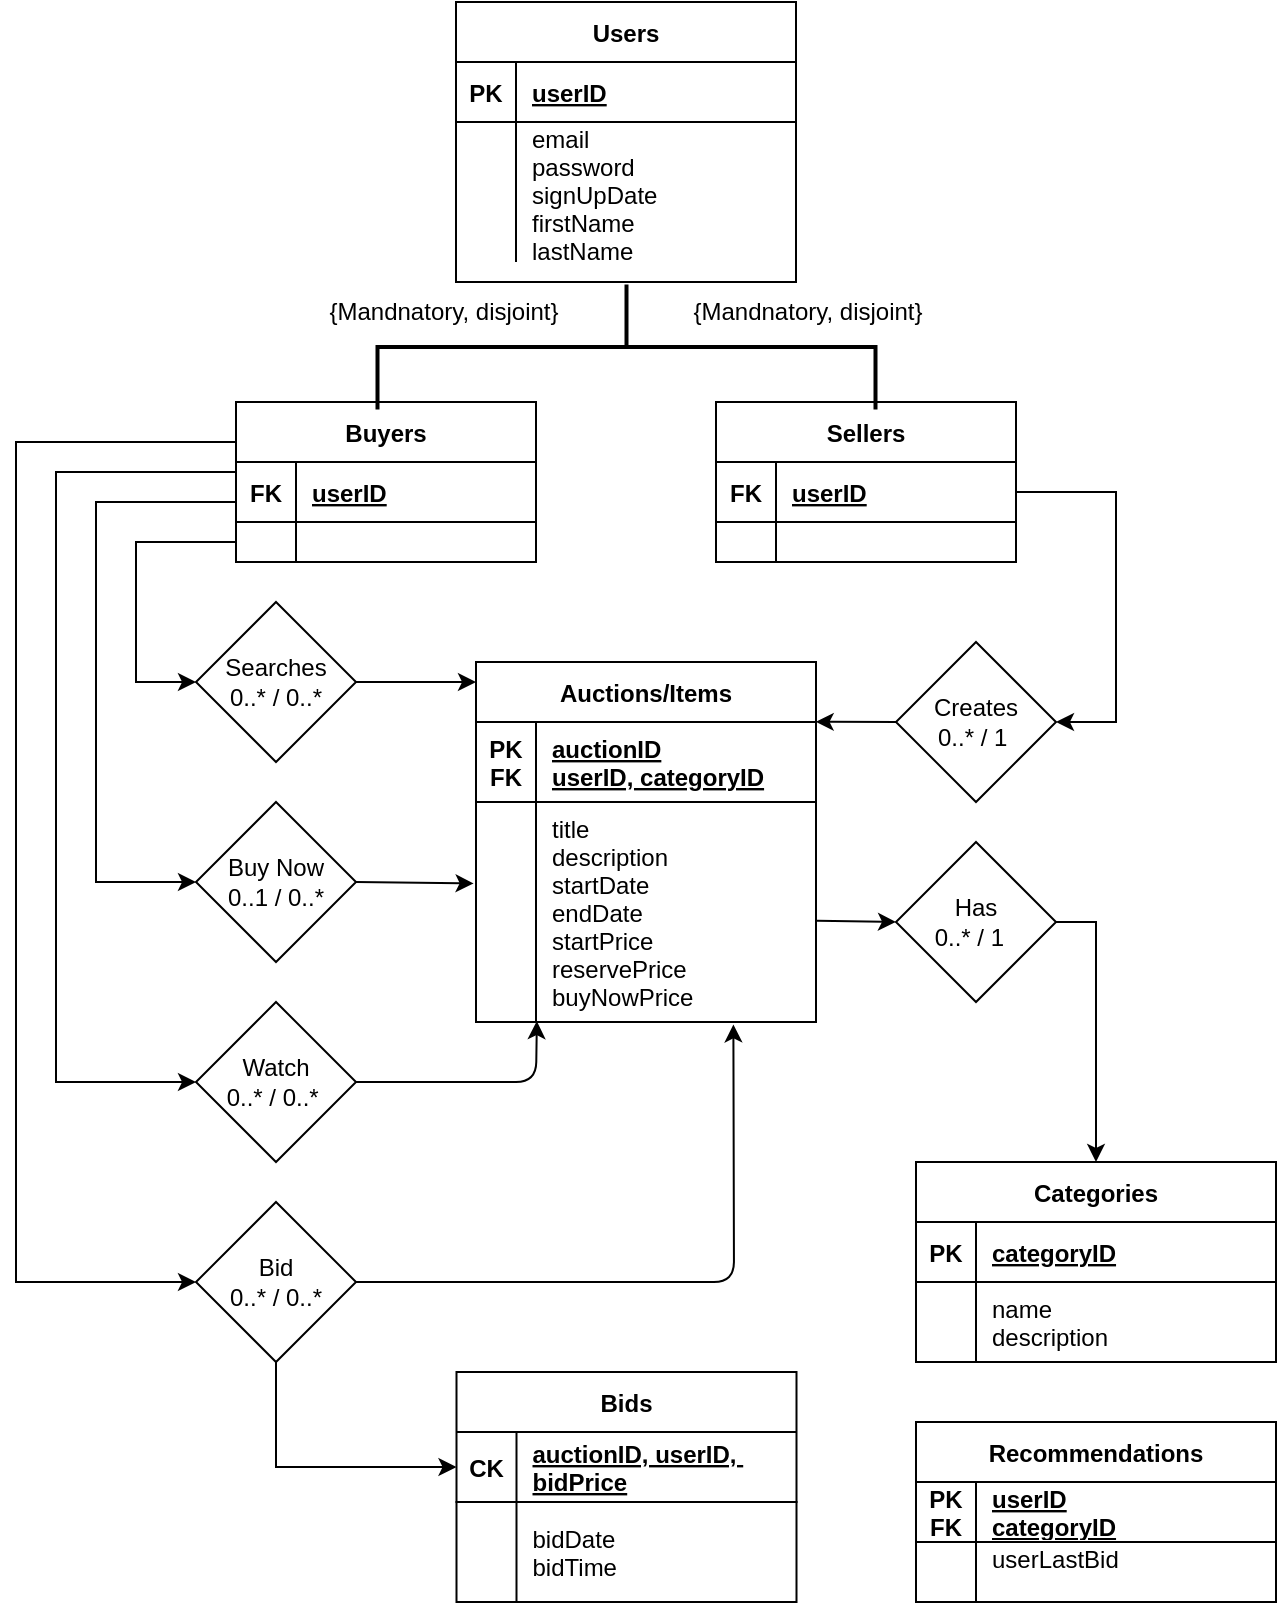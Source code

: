 <mxfile version="13.8.8" type="github">
  <diagram id="R2lEEEUBdFMjLlhIrx00" name="Page-1">
    <mxGraphModel dx="1458" dy="696" grid="1" gridSize="10" guides="1" tooltips="1" connect="1" arrows="1" fold="1" page="1" pageScale="1" pageWidth="850" pageHeight="1100" math="0" shadow="0" extFonts="Permanent Marker^https://fonts.googleapis.com/css?family=Permanent+Marker">
      <root>
        <mxCell id="0" />
        <mxCell id="1" parent="0" />
        <mxCell id="ns8veMdd_7WvEedU-JZv-5" style="edgeStyle=orthogonalEdgeStyle;rounded=0;orthogonalLoop=1;jettySize=auto;html=1;exitX=0;exitY=0.25;exitDx=0;exitDy=0;entryX=0;entryY=0.5;entryDx=0;entryDy=0;" parent="1" source="C-vyLk0tnHw3VtMMgP7b-2" target="ns8veMdd_7WvEedU-JZv-6" edge="1">
          <mxGeometry relative="1" as="geometry">
            <mxPoint x="40" y="370" as="targetPoint" />
            <Array as="points">
              <mxPoint x="120" y="230" />
              <mxPoint x="120" y="650" />
            </Array>
          </mxGeometry>
        </mxCell>
        <mxCell id="C-vyLk0tnHw3VtMMgP7b-2" value="Buyers" style="shape=table;startSize=30;container=1;collapsible=1;childLayout=tableLayout;fixedRows=1;rowLines=0;fontStyle=1;align=center;resizeLast=1;" parent="1" vertex="1">
          <mxGeometry x="230" y="210" width="150" height="80" as="geometry" />
        </mxCell>
        <mxCell id="C-vyLk0tnHw3VtMMgP7b-3" value="" style="shape=partialRectangle;collapsible=0;dropTarget=0;pointerEvents=0;fillColor=none;points=[[0,0.5],[1,0.5]];portConstraint=eastwest;top=0;left=0;right=0;bottom=1;" parent="C-vyLk0tnHw3VtMMgP7b-2" vertex="1">
          <mxGeometry y="30" width="150" height="30" as="geometry" />
        </mxCell>
        <mxCell id="C-vyLk0tnHw3VtMMgP7b-4" value="FK" style="shape=partialRectangle;overflow=hidden;connectable=0;fillColor=none;top=0;left=0;bottom=0;right=0;fontStyle=1;" parent="C-vyLk0tnHw3VtMMgP7b-3" vertex="1">
          <mxGeometry width="30" height="30" as="geometry" />
        </mxCell>
        <mxCell id="C-vyLk0tnHw3VtMMgP7b-5" value="userID" style="shape=partialRectangle;overflow=hidden;connectable=0;fillColor=none;top=0;left=0;bottom=0;right=0;align=left;spacingLeft=6;fontStyle=5;" parent="C-vyLk0tnHw3VtMMgP7b-3" vertex="1">
          <mxGeometry x="30" width="120" height="30" as="geometry" />
        </mxCell>
        <mxCell id="C-vyLk0tnHw3VtMMgP7b-6" value="" style="shape=partialRectangle;collapsible=0;dropTarget=0;pointerEvents=0;fillColor=none;points=[[0,0.5],[1,0.5]];portConstraint=eastwest;top=0;left=0;right=0;bottom=0;" parent="C-vyLk0tnHw3VtMMgP7b-2" vertex="1">
          <mxGeometry y="60" width="150" height="20" as="geometry" />
        </mxCell>
        <mxCell id="C-vyLk0tnHw3VtMMgP7b-7" value="" style="shape=partialRectangle;overflow=hidden;connectable=0;fillColor=none;top=0;left=0;bottom=0;right=0;" parent="C-vyLk0tnHw3VtMMgP7b-6" vertex="1">
          <mxGeometry width="30" height="20" as="geometry" />
        </mxCell>
        <mxCell id="C-vyLk0tnHw3VtMMgP7b-8" value="" style="shape=partialRectangle;overflow=hidden;connectable=0;fillColor=none;top=0;left=0;bottom=0;right=0;align=left;spacingLeft=6;" parent="C-vyLk0tnHw3VtMMgP7b-6" vertex="1">
          <mxGeometry x="30" width="120" height="20" as="geometry" />
        </mxCell>
        <mxCell id="6a3gbyVTUJdRKcO8Yb8x-24" value="Sellers" style="shape=table;startSize=30;container=1;collapsible=1;childLayout=tableLayout;fixedRows=1;rowLines=0;fontStyle=1;align=center;resizeLast=1;" parent="1" vertex="1">
          <mxGeometry x="470" y="210" width="150" height="80" as="geometry" />
        </mxCell>
        <mxCell id="6a3gbyVTUJdRKcO8Yb8x-25" value="" style="shape=partialRectangle;collapsible=0;dropTarget=0;pointerEvents=0;fillColor=none;points=[[0,0.5],[1,0.5]];portConstraint=eastwest;top=0;left=0;right=0;bottom=1;" parent="6a3gbyVTUJdRKcO8Yb8x-24" vertex="1">
          <mxGeometry y="30" width="150" height="30" as="geometry" />
        </mxCell>
        <mxCell id="6a3gbyVTUJdRKcO8Yb8x-26" value="FK" style="shape=partialRectangle;overflow=hidden;connectable=0;fillColor=none;top=0;left=0;bottom=0;right=0;fontStyle=1;" parent="6a3gbyVTUJdRKcO8Yb8x-25" vertex="1">
          <mxGeometry width="30" height="30" as="geometry" />
        </mxCell>
        <mxCell id="6a3gbyVTUJdRKcO8Yb8x-27" value="userID" style="shape=partialRectangle;overflow=hidden;connectable=0;fillColor=none;top=0;left=0;bottom=0;right=0;align=left;spacingLeft=6;fontStyle=5;" parent="6a3gbyVTUJdRKcO8Yb8x-25" vertex="1">
          <mxGeometry x="30" width="120" height="30" as="geometry" />
        </mxCell>
        <mxCell id="6a3gbyVTUJdRKcO8Yb8x-28" value="" style="shape=partialRectangle;collapsible=0;dropTarget=0;pointerEvents=0;fillColor=none;points=[[0,0.5],[1,0.5]];portConstraint=eastwest;top=0;left=0;right=0;bottom=0;" parent="6a3gbyVTUJdRKcO8Yb8x-24" vertex="1">
          <mxGeometry y="60" width="150" height="20" as="geometry" />
        </mxCell>
        <mxCell id="6a3gbyVTUJdRKcO8Yb8x-29" value="" style="shape=partialRectangle;overflow=hidden;connectable=0;fillColor=none;top=0;left=0;bottom=0;right=0;" parent="6a3gbyVTUJdRKcO8Yb8x-28" vertex="1">
          <mxGeometry width="30" height="20" as="geometry" />
        </mxCell>
        <mxCell id="6a3gbyVTUJdRKcO8Yb8x-30" value="" style="shape=partialRectangle;overflow=hidden;connectable=0;fillColor=none;top=0;left=0;bottom=0;right=0;align=left;spacingLeft=6;" parent="6a3gbyVTUJdRKcO8Yb8x-28" vertex="1">
          <mxGeometry x="30" width="120" height="20" as="geometry" />
        </mxCell>
        <mxCell id="6a3gbyVTUJdRKcO8Yb8x-32" value="" style="strokeWidth=2;html=1;shape=mxgraph.flowchart.annotation_2;align=left;labelPosition=right;pointerEvents=1;rotation=90;" parent="1" vertex="1">
          <mxGeometry x="394" y="58" width="62.5" height="249" as="geometry" />
        </mxCell>
        <mxCell id="C-vyLk0tnHw3VtMMgP7b-23" value="Users" style="shape=table;startSize=30;container=1;collapsible=1;childLayout=tableLayout;fixedRows=1;rowLines=0;fontStyle=1;align=center;resizeLast=1;" parent="1" vertex="1">
          <mxGeometry x="340" y="10" width="170" height="140" as="geometry">
            <mxRectangle x="340" y="20" width="70" height="30" as="alternateBounds" />
          </mxGeometry>
        </mxCell>
        <mxCell id="C-vyLk0tnHw3VtMMgP7b-24" value="" style="shape=partialRectangle;collapsible=0;dropTarget=0;pointerEvents=0;fillColor=none;points=[[0,0.5],[1,0.5]];portConstraint=eastwest;top=0;left=0;right=0;bottom=1;" parent="C-vyLk0tnHw3VtMMgP7b-23" vertex="1">
          <mxGeometry y="30" width="170" height="30" as="geometry" />
        </mxCell>
        <mxCell id="C-vyLk0tnHw3VtMMgP7b-25" value="PK" style="shape=partialRectangle;overflow=hidden;connectable=0;fillColor=none;top=0;left=0;bottom=0;right=0;fontStyle=1;" parent="C-vyLk0tnHw3VtMMgP7b-24" vertex="1">
          <mxGeometry width="30" height="30" as="geometry" />
        </mxCell>
        <mxCell id="C-vyLk0tnHw3VtMMgP7b-26" value="userID" style="shape=partialRectangle;overflow=hidden;connectable=0;fillColor=none;top=0;left=0;bottom=0;right=0;align=left;spacingLeft=6;fontStyle=5;" parent="C-vyLk0tnHw3VtMMgP7b-24" vertex="1">
          <mxGeometry x="30" width="140" height="30" as="geometry" />
        </mxCell>
        <mxCell id="C-vyLk0tnHw3VtMMgP7b-27" value="" style="shape=partialRectangle;collapsible=0;dropTarget=0;pointerEvents=0;fillColor=none;points=[[0,0.5],[1,0.5]];portConstraint=eastwest;top=0;left=0;right=0;bottom=0;" parent="C-vyLk0tnHw3VtMMgP7b-23" vertex="1">
          <mxGeometry y="60" width="170" height="70" as="geometry" />
        </mxCell>
        <mxCell id="C-vyLk0tnHw3VtMMgP7b-28" value="" style="shape=partialRectangle;overflow=hidden;connectable=0;fillColor=none;top=0;left=0;bottom=0;right=0;" parent="C-vyLk0tnHw3VtMMgP7b-27" vertex="1">
          <mxGeometry width="30" height="70" as="geometry" />
        </mxCell>
        <mxCell id="C-vyLk0tnHw3VtMMgP7b-29" value="email&#xa;password&#xa;signUpDate&#xa;firstName&#xa;lastName" style="shape=partialRectangle;overflow=hidden;connectable=0;fillColor=none;top=0;left=0;bottom=0;right=0;align=left;spacingLeft=6;" parent="C-vyLk0tnHw3VtMMgP7b-27" vertex="1">
          <mxGeometry x="30" width="140" height="70" as="geometry" />
        </mxCell>
        <mxCell id="6a3gbyVTUJdRKcO8Yb8x-34" value="Creates&lt;br&gt;0..* / 1&amp;nbsp;" style="rhombus;whiteSpace=wrap;html=1;" parent="1" vertex="1">
          <mxGeometry x="560" y="330" width="80" height="80" as="geometry" />
        </mxCell>
        <mxCell id="6a3gbyVTUJdRKcO8Yb8x-35" style="edgeStyle=orthogonalEdgeStyle;rounded=0;orthogonalLoop=1;jettySize=auto;html=1;exitX=1;exitY=0.5;exitDx=0;exitDy=0;entryX=1;entryY=0.5;entryDx=0;entryDy=0;" parent="1" source="6a3gbyVTUJdRKcO8Yb8x-25" target="6a3gbyVTUJdRKcO8Yb8x-34" edge="1">
          <mxGeometry relative="1" as="geometry">
            <Array as="points">
              <mxPoint x="670" y="255" />
              <mxPoint x="670" y="370" />
            </Array>
          </mxGeometry>
        </mxCell>
        <mxCell id="6a3gbyVTUJdRKcO8Yb8x-44" value="Searches&lt;br&gt;0..* / 0..*" style="rhombus;whiteSpace=wrap;html=1;" parent="1" vertex="1">
          <mxGeometry x="210" y="310" width="80" height="80" as="geometry" />
        </mxCell>
        <mxCell id="6a3gbyVTUJdRKcO8Yb8x-46" style="edgeStyle=orthogonalEdgeStyle;rounded=0;orthogonalLoop=1;jettySize=auto;html=1;entryX=0;entryY=0.5;entryDx=0;entryDy=0;exitX=0;exitY=0.5;exitDx=0;exitDy=0;" parent="1" source="C-vyLk0tnHw3VtMMgP7b-6" target="6a3gbyVTUJdRKcO8Yb8x-44" edge="1">
          <mxGeometry relative="1" as="geometry">
            <Array as="points">
              <mxPoint x="180" y="280" />
              <mxPoint x="180" y="350" />
            </Array>
            <mxPoint x="250" y="280" as="sourcePoint" />
          </mxGeometry>
        </mxCell>
        <mxCell id="7l2VFBeNlg7v79NtJQ96-1" style="edgeStyle=orthogonalEdgeStyle;rounded=0;orthogonalLoop=1;jettySize=auto;html=1;entryX=0;entryY=0.5;entryDx=0;entryDy=0;exitX=0.5;exitY=1;exitDx=0;exitDy=0;" parent="1" source="ns8veMdd_7WvEedU-JZv-6" target="lxqCX38mrg4tKDXiwQsC-2" edge="1">
          <mxGeometry relative="1" as="geometry">
            <mxPoint x="70" y="800" as="sourcePoint" />
          </mxGeometry>
        </mxCell>
        <mxCell id="wx3--FIx8wRdteSqaftg-1" value="Watch&lt;br&gt;0..* / 0..*&amp;nbsp;" style="rhombus;whiteSpace=wrap;html=1;" parent="1" vertex="1">
          <mxGeometry x="210" y="510" width="80" height="80" as="geometry" />
        </mxCell>
        <mxCell id="wx3--FIx8wRdteSqaftg-5" style="edgeStyle=orthogonalEdgeStyle;rounded=0;orthogonalLoop=1;jettySize=auto;html=1;exitX=0;exitY=0.5;exitDx=0;exitDy=0;entryX=0;entryY=0.5;entryDx=0;entryDy=0;" parent="1" source="C-vyLk0tnHw3VtMMgP7b-3" target="wx3--FIx8wRdteSqaftg-1" edge="1">
          <mxGeometry relative="1" as="geometry">
            <mxPoint x="250" y="240" as="sourcePoint" />
            <mxPoint x="170" y="630" as="targetPoint" />
            <Array as="points">
              <mxPoint x="230" y="245" />
              <mxPoint x="140" y="245" />
              <mxPoint x="140" y="550" />
            </Array>
          </mxGeometry>
        </mxCell>
        <mxCell id="ns8veMdd_7WvEedU-JZv-32" style="edgeStyle=orthogonalEdgeStyle;rounded=0;orthogonalLoop=1;jettySize=auto;html=1;exitX=1;exitY=0.5;exitDx=0;exitDy=0;" parent="1" source="wx3--FIx8wRdteSqaftg-41" target="wx3--FIx8wRdteSqaftg-28" edge="1">
          <mxGeometry relative="1" as="geometry" />
        </mxCell>
        <mxCell id="wx3--FIx8wRdteSqaftg-41" value="Has&lt;br&gt;0..* / 1 &amp;nbsp;" style="rhombus;whiteSpace=wrap;html=1;" parent="1" vertex="1">
          <mxGeometry x="560" y="430" width="80" height="80" as="geometry" />
        </mxCell>
        <mxCell id="6a3gbyVTUJdRKcO8Yb8x-36" value="Auctions/Items" style="shape=table;startSize=30;container=1;collapsible=1;childLayout=tableLayout;fixedRows=1;rowLines=0;fontStyle=1;align=center;resizeLast=1;" parent="1" vertex="1">
          <mxGeometry x="350" y="340" width="170" height="180" as="geometry">
            <mxRectangle x="340" y="20" width="70" height="30" as="alternateBounds" />
          </mxGeometry>
        </mxCell>
        <mxCell id="6a3gbyVTUJdRKcO8Yb8x-37" value="" style="shape=partialRectangle;collapsible=0;dropTarget=0;pointerEvents=0;fillColor=none;points=[[0,0.5],[1,0.5]];portConstraint=eastwest;top=0;left=0;right=0;bottom=1;" parent="6a3gbyVTUJdRKcO8Yb8x-36" vertex="1">
          <mxGeometry y="30" width="170" height="40" as="geometry" />
        </mxCell>
        <mxCell id="6a3gbyVTUJdRKcO8Yb8x-38" value="PK&#xa;FK" style="shape=partialRectangle;overflow=hidden;connectable=0;fillColor=none;top=0;left=0;bottom=0;right=0;fontStyle=1;" parent="6a3gbyVTUJdRKcO8Yb8x-37" vertex="1">
          <mxGeometry width="30" height="40" as="geometry" />
        </mxCell>
        <mxCell id="6a3gbyVTUJdRKcO8Yb8x-39" value="auctionID&#xa;userID, categoryID" style="shape=partialRectangle;overflow=hidden;connectable=0;fillColor=none;top=0;left=0;bottom=0;right=0;align=left;spacingLeft=6;fontStyle=5;" parent="6a3gbyVTUJdRKcO8Yb8x-37" vertex="1">
          <mxGeometry x="30" width="140" height="40" as="geometry" />
        </mxCell>
        <mxCell id="6a3gbyVTUJdRKcO8Yb8x-40" value="" style="shape=partialRectangle;collapsible=0;dropTarget=0;pointerEvents=0;fillColor=none;points=[[0,0.5],[1,0.5]];portConstraint=eastwest;top=0;left=0;right=0;bottom=0;" parent="6a3gbyVTUJdRKcO8Yb8x-36" vertex="1">
          <mxGeometry y="70" width="170" height="110" as="geometry" />
        </mxCell>
        <mxCell id="6a3gbyVTUJdRKcO8Yb8x-41" value="" style="shape=partialRectangle;overflow=hidden;connectable=0;fillColor=none;top=0;left=0;bottom=0;right=0;" parent="6a3gbyVTUJdRKcO8Yb8x-40" vertex="1">
          <mxGeometry width="30" height="110" as="geometry" />
        </mxCell>
        <mxCell id="6a3gbyVTUJdRKcO8Yb8x-42" value="title&#xa;description&#xa;startDate&#xa;endDate&#xa;startPrice&#xa;reservePrice&#xa;buyNowPrice" style="shape=partialRectangle;overflow=hidden;connectable=0;fillColor=none;top=0;left=0;bottom=0;right=0;align=left;spacingLeft=6;" parent="6a3gbyVTUJdRKcO8Yb8x-40" vertex="1">
          <mxGeometry x="30" width="140" height="110" as="geometry" />
        </mxCell>
        <mxCell id="ns8veMdd_7WvEedU-JZv-6" value="Bid&lt;br&gt;0..* / 0..*" style="rhombus;whiteSpace=wrap;html=1;" parent="1" vertex="1">
          <mxGeometry x="210" y="610" width="80" height="80" as="geometry" />
        </mxCell>
        <mxCell id="ns8veMdd_7WvEedU-JZv-27" value="Buy Now&lt;br&gt;0..1 / 0..*" style="rhombus;whiteSpace=wrap;html=1;" parent="1" vertex="1">
          <mxGeometry x="210" y="410" width="80" height="80" as="geometry" />
        </mxCell>
        <mxCell id="ns8veMdd_7WvEedU-JZv-29" style="edgeStyle=orthogonalEdgeStyle;rounded=0;orthogonalLoop=1;jettySize=auto;html=1;entryX=0;entryY=0.5;entryDx=0;entryDy=0;" parent="1" target="ns8veMdd_7WvEedU-JZv-27" edge="1">
          <mxGeometry relative="1" as="geometry">
            <Array as="points">
              <mxPoint x="160" y="260" />
              <mxPoint x="160" y="450" />
            </Array>
            <mxPoint x="230" y="260" as="sourcePoint" />
          </mxGeometry>
        </mxCell>
        <mxCell id="wx3--FIx8wRdteSqaftg-46" value="Recommendations" style="shape=table;startSize=30;container=1;collapsible=1;childLayout=tableLayout;fixedRows=1;rowLines=0;fontStyle=1;align=center;resizeLast=1;" parent="1" vertex="1">
          <mxGeometry x="570" y="720" width="180" height="90" as="geometry" />
        </mxCell>
        <mxCell id="wx3--FIx8wRdteSqaftg-47" value="" style="shape=partialRectangle;collapsible=0;dropTarget=0;pointerEvents=0;fillColor=none;top=0;left=0;bottom=1;right=0;points=[[0,0.5],[1,0.5]];portConstraint=eastwest;" parent="wx3--FIx8wRdteSqaftg-46" vertex="1">
          <mxGeometry y="30" width="180" height="30" as="geometry" />
        </mxCell>
        <mxCell id="wx3--FIx8wRdteSqaftg-48" value="PK&#xa;FK" style="shape=partialRectangle;connectable=0;fillColor=none;top=0;left=0;bottom=0;right=0;fontStyle=1;overflow=hidden;" parent="wx3--FIx8wRdteSqaftg-47" vertex="1">
          <mxGeometry width="30" height="30" as="geometry" />
        </mxCell>
        <mxCell id="wx3--FIx8wRdteSqaftg-49" value="userID&#xa;categoryID" style="shape=partialRectangle;connectable=0;fillColor=none;top=0;left=0;bottom=0;right=0;align=left;spacingLeft=6;fontStyle=5;overflow=hidden;" parent="wx3--FIx8wRdteSqaftg-47" vertex="1">
          <mxGeometry x="30" width="150" height="30" as="geometry" />
        </mxCell>
        <mxCell id="wx3--FIx8wRdteSqaftg-50" value="" style="shape=partialRectangle;collapsible=0;dropTarget=0;pointerEvents=0;fillColor=none;top=0;left=0;bottom=0;right=0;points=[[0,0.5],[1,0.5]];portConstraint=eastwest;" parent="wx3--FIx8wRdteSqaftg-46" vertex="1">
          <mxGeometry y="60" width="180" height="30" as="geometry" />
        </mxCell>
        <mxCell id="wx3--FIx8wRdteSqaftg-51" value="" style="shape=partialRectangle;connectable=0;fillColor=none;top=0;left=0;bottom=0;right=0;editable=1;overflow=hidden;" parent="wx3--FIx8wRdteSqaftg-50" vertex="1">
          <mxGeometry width="30" height="30" as="geometry" />
        </mxCell>
        <mxCell id="wx3--FIx8wRdteSqaftg-52" value="userLastBid&#xa;" style="shape=partialRectangle;connectable=0;fillColor=none;top=0;left=0;bottom=0;right=0;align=left;spacingLeft=6;overflow=hidden;" parent="wx3--FIx8wRdteSqaftg-50" vertex="1">
          <mxGeometry x="30" width="150" height="30" as="geometry" />
        </mxCell>
        <mxCell id="lxqCX38mrg4tKDXiwQsC-1" value="Bids" style="shape=table;startSize=30;container=1;collapsible=1;childLayout=tableLayout;fixedRows=1;rowLines=0;fontStyle=1;align=center;resizeLast=1;" parent="1" vertex="1">
          <mxGeometry x="340.25" y="695" width="170" height="115" as="geometry">
            <mxRectangle x="340" y="20" width="70" height="30" as="alternateBounds" />
          </mxGeometry>
        </mxCell>
        <mxCell id="lxqCX38mrg4tKDXiwQsC-2" value="" style="shape=partialRectangle;collapsible=0;dropTarget=0;pointerEvents=0;fillColor=none;points=[[0,0.5],[1,0.5]];portConstraint=eastwest;top=0;left=0;right=0;bottom=1;" parent="lxqCX38mrg4tKDXiwQsC-1" vertex="1">
          <mxGeometry y="30" width="170" height="35" as="geometry" />
        </mxCell>
        <mxCell id="lxqCX38mrg4tKDXiwQsC-3" value="CK" style="shape=partialRectangle;overflow=hidden;connectable=0;fillColor=none;top=0;left=0;bottom=0;right=0;fontStyle=1;" parent="lxqCX38mrg4tKDXiwQsC-2" vertex="1">
          <mxGeometry width="30" height="35" as="geometry" />
        </mxCell>
        <mxCell id="lxqCX38mrg4tKDXiwQsC-4" value="auctionID, userID, &#xa;bidPrice" style="shape=partialRectangle;overflow=hidden;connectable=0;fillColor=none;top=0;left=0;bottom=0;right=0;align=left;spacingLeft=6;fontStyle=5;" parent="lxqCX38mrg4tKDXiwQsC-2" vertex="1">
          <mxGeometry x="30" width="140" height="35" as="geometry" />
        </mxCell>
        <mxCell id="lxqCX38mrg4tKDXiwQsC-5" value="" style="shape=partialRectangle;collapsible=0;dropTarget=0;pointerEvents=0;fillColor=none;points=[[0,0.5],[1,0.5]];portConstraint=eastwest;top=0;left=0;right=0;bottom=0;" parent="lxqCX38mrg4tKDXiwQsC-1" vertex="1">
          <mxGeometry y="65" width="170" height="50" as="geometry" />
        </mxCell>
        <mxCell id="lxqCX38mrg4tKDXiwQsC-6" value="" style="shape=partialRectangle;overflow=hidden;connectable=0;fillColor=none;top=0;left=0;bottom=0;right=0;" parent="lxqCX38mrg4tKDXiwQsC-5" vertex="1">
          <mxGeometry width="30" height="50" as="geometry" />
        </mxCell>
        <mxCell id="lxqCX38mrg4tKDXiwQsC-7" value="bidDate&#xa;bidTime" style="shape=partialRectangle;overflow=hidden;connectable=0;fillColor=none;top=0;left=0;bottom=0;right=0;align=left;spacingLeft=6;" parent="lxqCX38mrg4tKDXiwQsC-5" vertex="1">
          <mxGeometry x="30" width="140" height="50" as="geometry" />
        </mxCell>
        <mxCell id="wx3--FIx8wRdteSqaftg-28" value="Categories" style="shape=table;startSize=30;container=1;collapsible=1;childLayout=tableLayout;fixedRows=1;rowLines=0;fontStyle=1;align=center;resizeLast=1;" parent="1" vertex="1">
          <mxGeometry x="570" y="590" width="180" height="100" as="geometry" />
        </mxCell>
        <mxCell id="wx3--FIx8wRdteSqaftg-29" value="" style="shape=partialRectangle;collapsible=0;dropTarget=0;pointerEvents=0;fillColor=none;top=0;left=0;bottom=1;right=0;points=[[0,0.5],[1,0.5]];portConstraint=eastwest;" parent="wx3--FIx8wRdteSqaftg-28" vertex="1">
          <mxGeometry y="30" width="180" height="30" as="geometry" />
        </mxCell>
        <mxCell id="wx3--FIx8wRdteSqaftg-30" value="PK" style="shape=partialRectangle;connectable=0;fillColor=none;top=0;left=0;bottom=0;right=0;fontStyle=1;overflow=hidden;" parent="wx3--FIx8wRdteSqaftg-29" vertex="1">
          <mxGeometry width="30.0" height="30" as="geometry" />
        </mxCell>
        <mxCell id="wx3--FIx8wRdteSqaftg-31" value="categoryID" style="shape=partialRectangle;connectable=0;fillColor=none;top=0;left=0;bottom=0;right=0;align=left;spacingLeft=6;fontStyle=5;overflow=hidden;" parent="wx3--FIx8wRdteSqaftg-29" vertex="1">
          <mxGeometry x="30.0" width="150" height="30" as="geometry" />
        </mxCell>
        <mxCell id="wx3--FIx8wRdteSqaftg-35" value="" style="shape=partialRectangle;collapsible=0;dropTarget=0;pointerEvents=0;fillColor=none;top=0;left=0;bottom=0;right=0;points=[[0,0.5],[1,0.5]];portConstraint=eastwest;" parent="wx3--FIx8wRdteSqaftg-28" vertex="1">
          <mxGeometry y="60" width="180" height="40" as="geometry" />
        </mxCell>
        <mxCell id="wx3--FIx8wRdteSqaftg-36" value="" style="shape=partialRectangle;connectable=0;fillColor=none;top=0;left=0;bottom=0;right=0;editable=1;overflow=hidden;" parent="wx3--FIx8wRdteSqaftg-35" vertex="1">
          <mxGeometry width="30.0" height="40" as="geometry" />
        </mxCell>
        <mxCell id="wx3--FIx8wRdteSqaftg-37" value="name&#xa;description" style="shape=partialRectangle;connectable=0;fillColor=none;top=0;left=0;bottom=0;right=0;align=left;spacingLeft=6;overflow=hidden;" parent="wx3--FIx8wRdteSqaftg-35" vertex="1">
          <mxGeometry x="30.0" width="150" height="40" as="geometry" />
        </mxCell>
        <mxCell id="P6kOcSW-mybjxz6MBlRz-5" value="{Mandnatory, disjoint}" style="text;html=1;strokeColor=none;fillColor=none;align=center;verticalAlign=middle;whiteSpace=wrap;rounded=0;" parent="1" vertex="1">
          <mxGeometry x="269" y="150" width="130" height="30" as="geometry" />
        </mxCell>
        <mxCell id="P6kOcSW-mybjxz6MBlRz-6" value="{Mandnatory, disjoint}" style="text;html=1;strokeColor=none;fillColor=none;align=center;verticalAlign=middle;whiteSpace=wrap;rounded=0;" parent="1" vertex="1">
          <mxGeometry x="450.5" y="150" width="130" height="30" as="geometry" />
        </mxCell>
        <mxCell id="P6kOcSW-mybjxz6MBlRz-7" value="" style="endArrow=classic;html=1;exitX=1;exitY=0.5;exitDx=0;exitDy=0;" parent="1" source="6a3gbyVTUJdRKcO8Yb8x-44" edge="1">
          <mxGeometry width="50" height="50" relative="1" as="geometry">
            <mxPoint x="330" y="390" as="sourcePoint" />
            <mxPoint x="350" y="350" as="targetPoint" />
          </mxGeometry>
        </mxCell>
        <mxCell id="P6kOcSW-mybjxz6MBlRz-8" value="" style="endArrow=classic;html=1;exitX=1;exitY=0.5;exitDx=0;exitDy=0;entryX=-0.007;entryY=0.37;entryDx=0;entryDy=0;entryPerimeter=0;" parent="1" target="6a3gbyVTUJdRKcO8Yb8x-40" edge="1" source="ns8veMdd_7WvEedU-JZv-27">
          <mxGeometry width="50" height="50" relative="1" as="geometry">
            <mxPoint x="266" y="464.5" as="sourcePoint" />
            <mxPoint x="340" y="452" as="targetPoint" />
            <Array as="points" />
          </mxGeometry>
        </mxCell>
        <mxCell id="P6kOcSW-mybjxz6MBlRz-9" value="" style="endArrow=classic;html=1;entryX=0.179;entryY=0.996;entryDx=0;entryDy=0;entryPerimeter=0;exitX=1;exitY=0.5;exitDx=0;exitDy=0;" parent="1" source="wx3--FIx8wRdteSqaftg-1" target="6a3gbyVTUJdRKcO8Yb8x-40" edge="1">
          <mxGeometry width="50" height="50" relative="1" as="geometry">
            <mxPoint x="270" y="580" as="sourcePoint" />
            <mxPoint x="399" y="530" as="targetPoint" />
            <Array as="points">
              <mxPoint x="380" y="550" />
            </Array>
          </mxGeometry>
        </mxCell>
        <mxCell id="P6kOcSW-mybjxz6MBlRz-10" value="" style="endArrow=classic;html=1;exitX=0;exitY=0.5;exitDx=0;exitDy=0;entryX=0.999;entryY=-0.002;entryDx=0;entryDy=0;entryPerimeter=0;" parent="1" source="6a3gbyVTUJdRKcO8Yb8x-34" target="6a3gbyVTUJdRKcO8Yb8x-37" edge="1">
          <mxGeometry width="50" height="50" relative="1" as="geometry">
            <mxPoint x="670" y="430" as="sourcePoint" />
            <mxPoint x="680" y="520" as="targetPoint" />
            <Array as="points" />
          </mxGeometry>
        </mxCell>
        <mxCell id="P6kOcSW-mybjxz6MBlRz-12" value="" style="endArrow=classic;html=1;exitX=1;exitY=0.5;exitDx=0;exitDy=0;entryX=0.757;entryY=1.011;entryDx=0;entryDy=0;entryPerimeter=0;" parent="1" source="ns8veMdd_7WvEedU-JZv-6" target="6a3gbyVTUJdRKcO8Yb8x-40" edge="1">
          <mxGeometry width="50" height="50" relative="1" as="geometry">
            <mxPoint x="60" y="720" as="sourcePoint" />
            <mxPoint x="360" y="779.99" as="targetPoint" />
            <Array as="points">
              <mxPoint x="479" y="650" />
            </Array>
          </mxGeometry>
        </mxCell>
        <mxCell id="P6kOcSW-mybjxz6MBlRz-21" value="" style="endArrow=classic;html=1;entryX=0;entryY=0.5;entryDx=0;entryDy=0;exitX=1.003;exitY=0.54;exitDx=0;exitDy=0;exitPerimeter=0;" parent="1" source="6a3gbyVTUJdRKcO8Yb8x-40" target="wx3--FIx8wRdteSqaftg-41" edge="1">
          <mxGeometry width="50" height="50" relative="1" as="geometry">
            <mxPoint x="530" y="520" as="sourcePoint" />
            <mxPoint x="730" y="500" as="targetPoint" />
            <Array as="points" />
          </mxGeometry>
        </mxCell>
      </root>
    </mxGraphModel>
  </diagram>
</mxfile>
